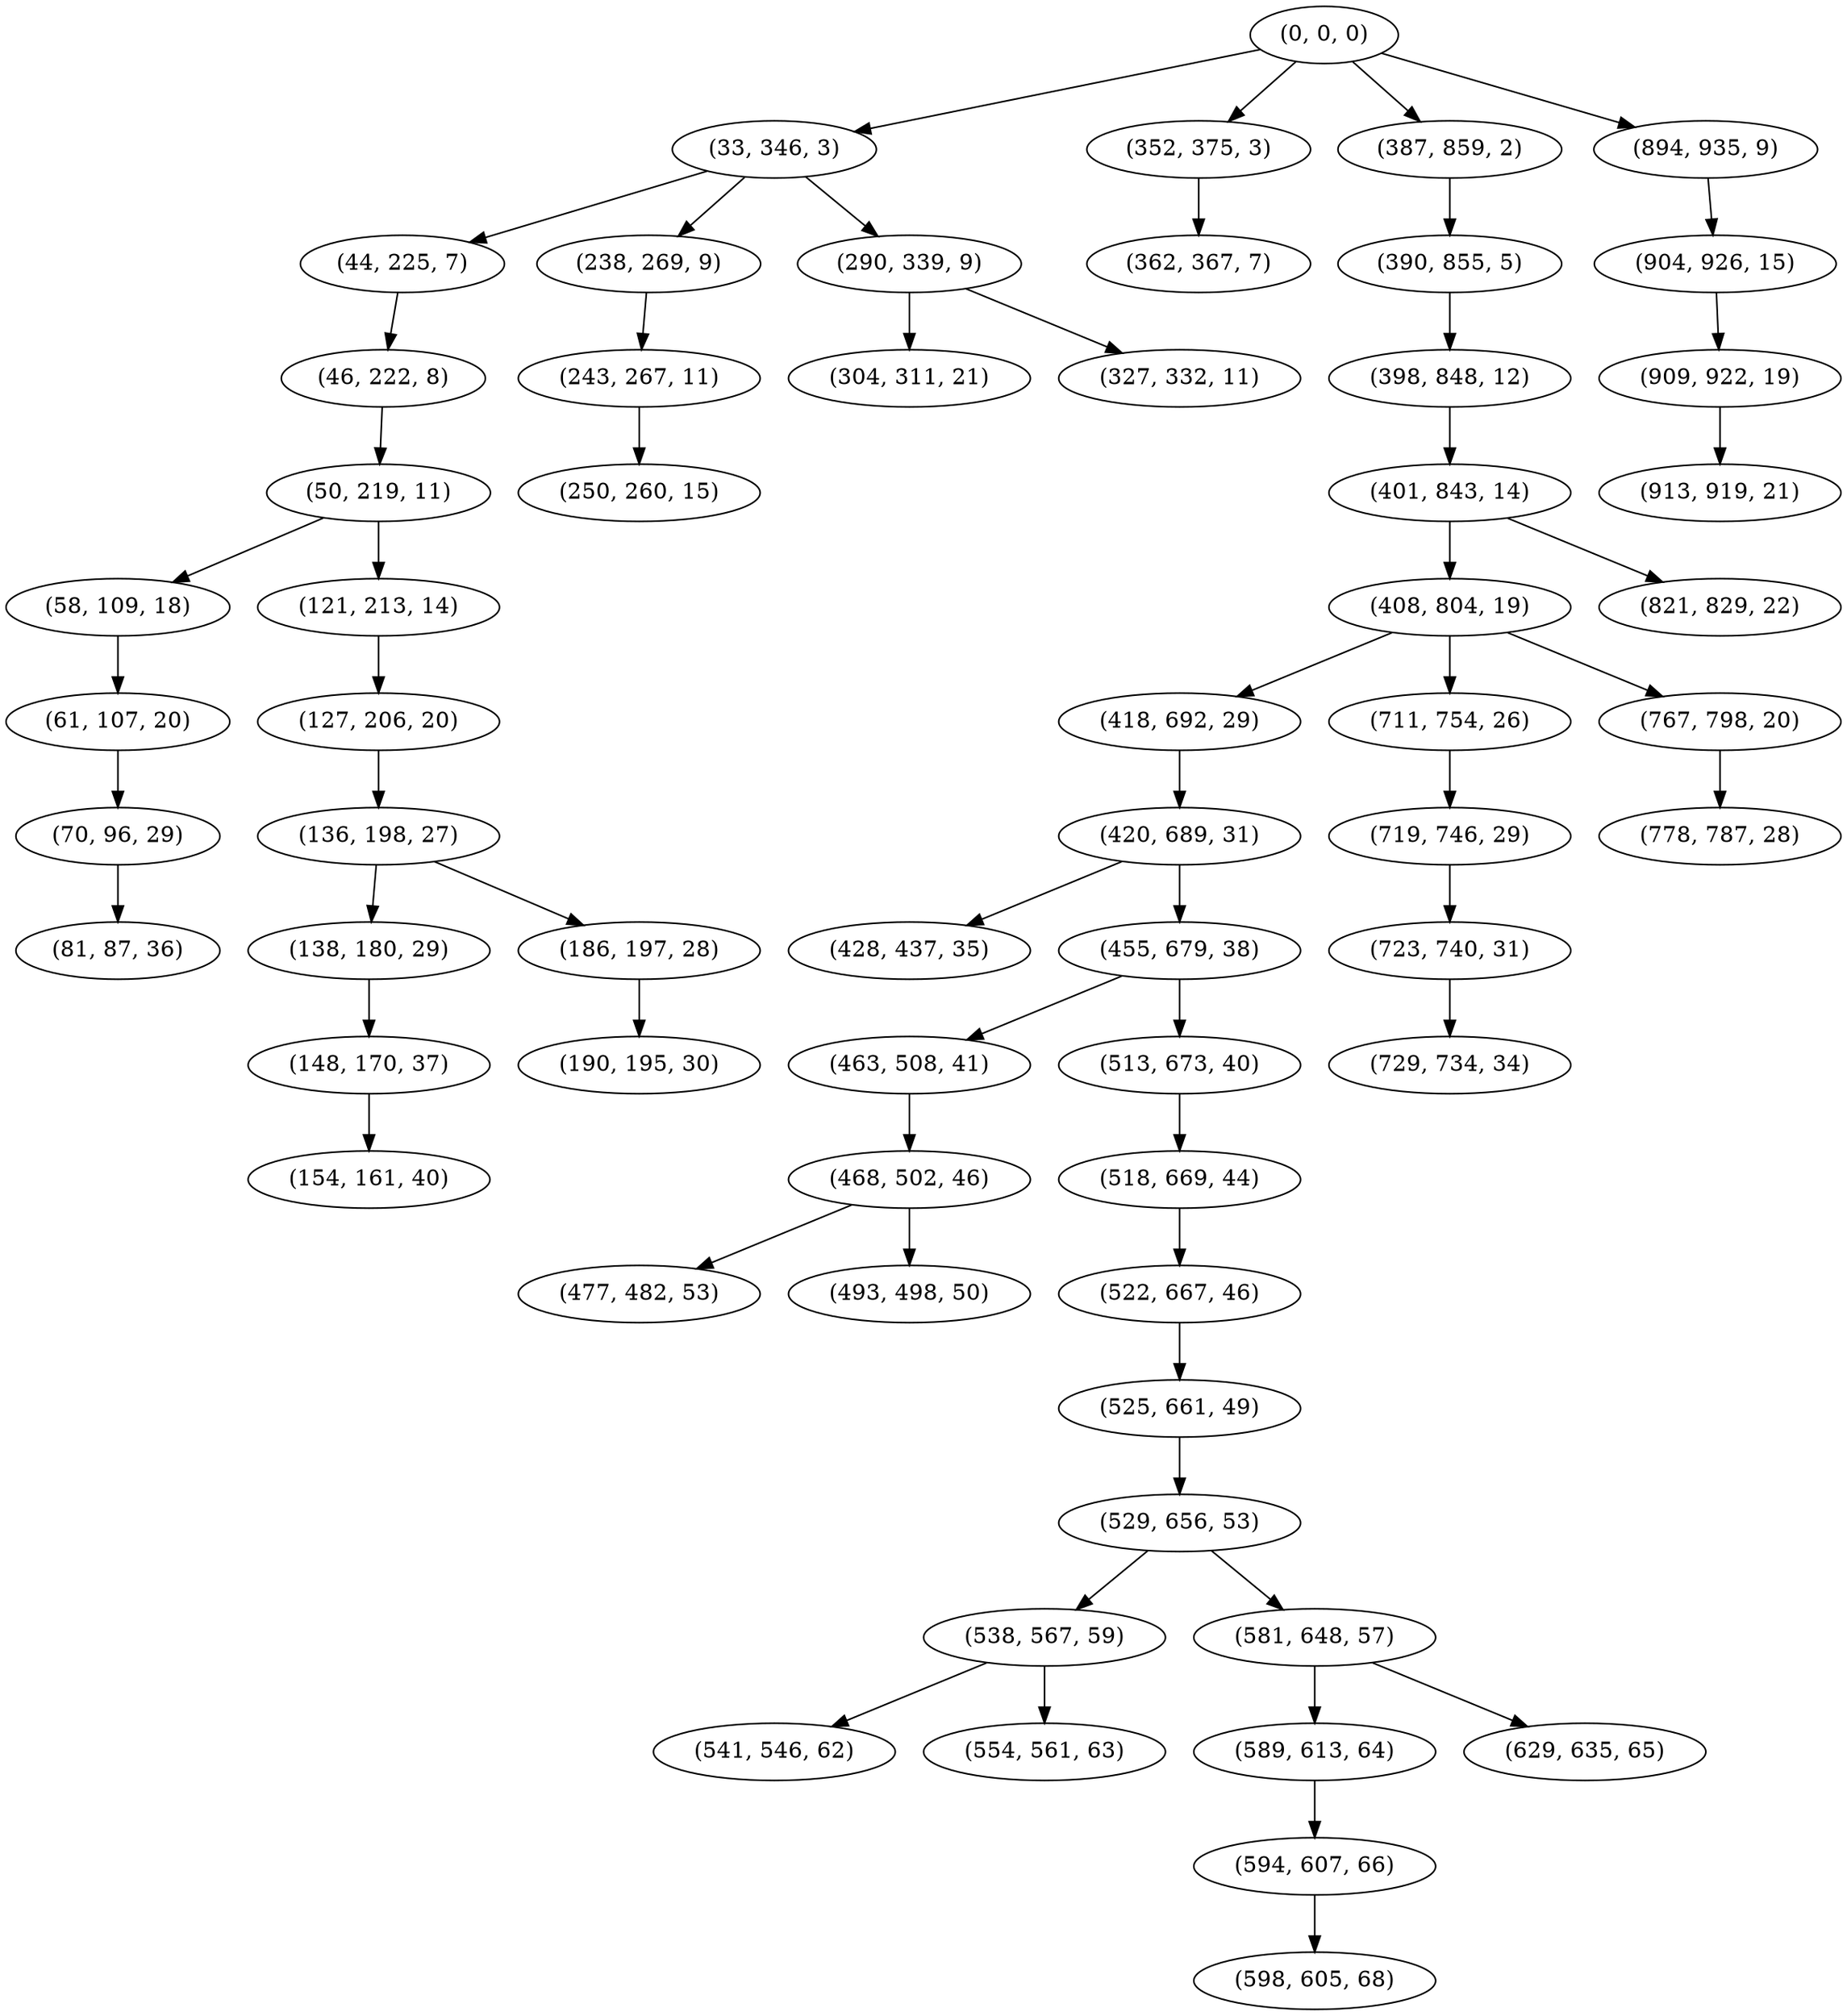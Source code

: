 digraph tree {
    "(0, 0, 0)";
    "(33, 346, 3)";
    "(44, 225, 7)";
    "(46, 222, 8)";
    "(50, 219, 11)";
    "(58, 109, 18)";
    "(61, 107, 20)";
    "(70, 96, 29)";
    "(81, 87, 36)";
    "(121, 213, 14)";
    "(127, 206, 20)";
    "(136, 198, 27)";
    "(138, 180, 29)";
    "(148, 170, 37)";
    "(154, 161, 40)";
    "(186, 197, 28)";
    "(190, 195, 30)";
    "(238, 269, 9)";
    "(243, 267, 11)";
    "(250, 260, 15)";
    "(290, 339, 9)";
    "(304, 311, 21)";
    "(327, 332, 11)";
    "(352, 375, 3)";
    "(362, 367, 7)";
    "(387, 859, 2)";
    "(390, 855, 5)";
    "(398, 848, 12)";
    "(401, 843, 14)";
    "(408, 804, 19)";
    "(418, 692, 29)";
    "(420, 689, 31)";
    "(428, 437, 35)";
    "(455, 679, 38)";
    "(463, 508, 41)";
    "(468, 502, 46)";
    "(477, 482, 53)";
    "(493, 498, 50)";
    "(513, 673, 40)";
    "(518, 669, 44)";
    "(522, 667, 46)";
    "(525, 661, 49)";
    "(529, 656, 53)";
    "(538, 567, 59)";
    "(541, 546, 62)";
    "(554, 561, 63)";
    "(581, 648, 57)";
    "(589, 613, 64)";
    "(594, 607, 66)";
    "(598, 605, 68)";
    "(629, 635, 65)";
    "(711, 754, 26)";
    "(719, 746, 29)";
    "(723, 740, 31)";
    "(729, 734, 34)";
    "(767, 798, 20)";
    "(778, 787, 28)";
    "(821, 829, 22)";
    "(894, 935, 9)";
    "(904, 926, 15)";
    "(909, 922, 19)";
    "(913, 919, 21)";
    "(0, 0, 0)" -> "(33, 346, 3)";
    "(0, 0, 0)" -> "(352, 375, 3)";
    "(0, 0, 0)" -> "(387, 859, 2)";
    "(0, 0, 0)" -> "(894, 935, 9)";
    "(33, 346, 3)" -> "(44, 225, 7)";
    "(33, 346, 3)" -> "(238, 269, 9)";
    "(33, 346, 3)" -> "(290, 339, 9)";
    "(44, 225, 7)" -> "(46, 222, 8)";
    "(46, 222, 8)" -> "(50, 219, 11)";
    "(50, 219, 11)" -> "(58, 109, 18)";
    "(50, 219, 11)" -> "(121, 213, 14)";
    "(58, 109, 18)" -> "(61, 107, 20)";
    "(61, 107, 20)" -> "(70, 96, 29)";
    "(70, 96, 29)" -> "(81, 87, 36)";
    "(121, 213, 14)" -> "(127, 206, 20)";
    "(127, 206, 20)" -> "(136, 198, 27)";
    "(136, 198, 27)" -> "(138, 180, 29)";
    "(136, 198, 27)" -> "(186, 197, 28)";
    "(138, 180, 29)" -> "(148, 170, 37)";
    "(148, 170, 37)" -> "(154, 161, 40)";
    "(186, 197, 28)" -> "(190, 195, 30)";
    "(238, 269, 9)" -> "(243, 267, 11)";
    "(243, 267, 11)" -> "(250, 260, 15)";
    "(290, 339, 9)" -> "(304, 311, 21)";
    "(290, 339, 9)" -> "(327, 332, 11)";
    "(352, 375, 3)" -> "(362, 367, 7)";
    "(387, 859, 2)" -> "(390, 855, 5)";
    "(390, 855, 5)" -> "(398, 848, 12)";
    "(398, 848, 12)" -> "(401, 843, 14)";
    "(401, 843, 14)" -> "(408, 804, 19)";
    "(401, 843, 14)" -> "(821, 829, 22)";
    "(408, 804, 19)" -> "(418, 692, 29)";
    "(408, 804, 19)" -> "(711, 754, 26)";
    "(408, 804, 19)" -> "(767, 798, 20)";
    "(418, 692, 29)" -> "(420, 689, 31)";
    "(420, 689, 31)" -> "(428, 437, 35)";
    "(420, 689, 31)" -> "(455, 679, 38)";
    "(455, 679, 38)" -> "(463, 508, 41)";
    "(455, 679, 38)" -> "(513, 673, 40)";
    "(463, 508, 41)" -> "(468, 502, 46)";
    "(468, 502, 46)" -> "(477, 482, 53)";
    "(468, 502, 46)" -> "(493, 498, 50)";
    "(513, 673, 40)" -> "(518, 669, 44)";
    "(518, 669, 44)" -> "(522, 667, 46)";
    "(522, 667, 46)" -> "(525, 661, 49)";
    "(525, 661, 49)" -> "(529, 656, 53)";
    "(529, 656, 53)" -> "(538, 567, 59)";
    "(529, 656, 53)" -> "(581, 648, 57)";
    "(538, 567, 59)" -> "(541, 546, 62)";
    "(538, 567, 59)" -> "(554, 561, 63)";
    "(581, 648, 57)" -> "(589, 613, 64)";
    "(581, 648, 57)" -> "(629, 635, 65)";
    "(589, 613, 64)" -> "(594, 607, 66)";
    "(594, 607, 66)" -> "(598, 605, 68)";
    "(711, 754, 26)" -> "(719, 746, 29)";
    "(719, 746, 29)" -> "(723, 740, 31)";
    "(723, 740, 31)" -> "(729, 734, 34)";
    "(767, 798, 20)" -> "(778, 787, 28)";
    "(894, 935, 9)" -> "(904, 926, 15)";
    "(904, 926, 15)" -> "(909, 922, 19)";
    "(909, 922, 19)" -> "(913, 919, 21)";
}
